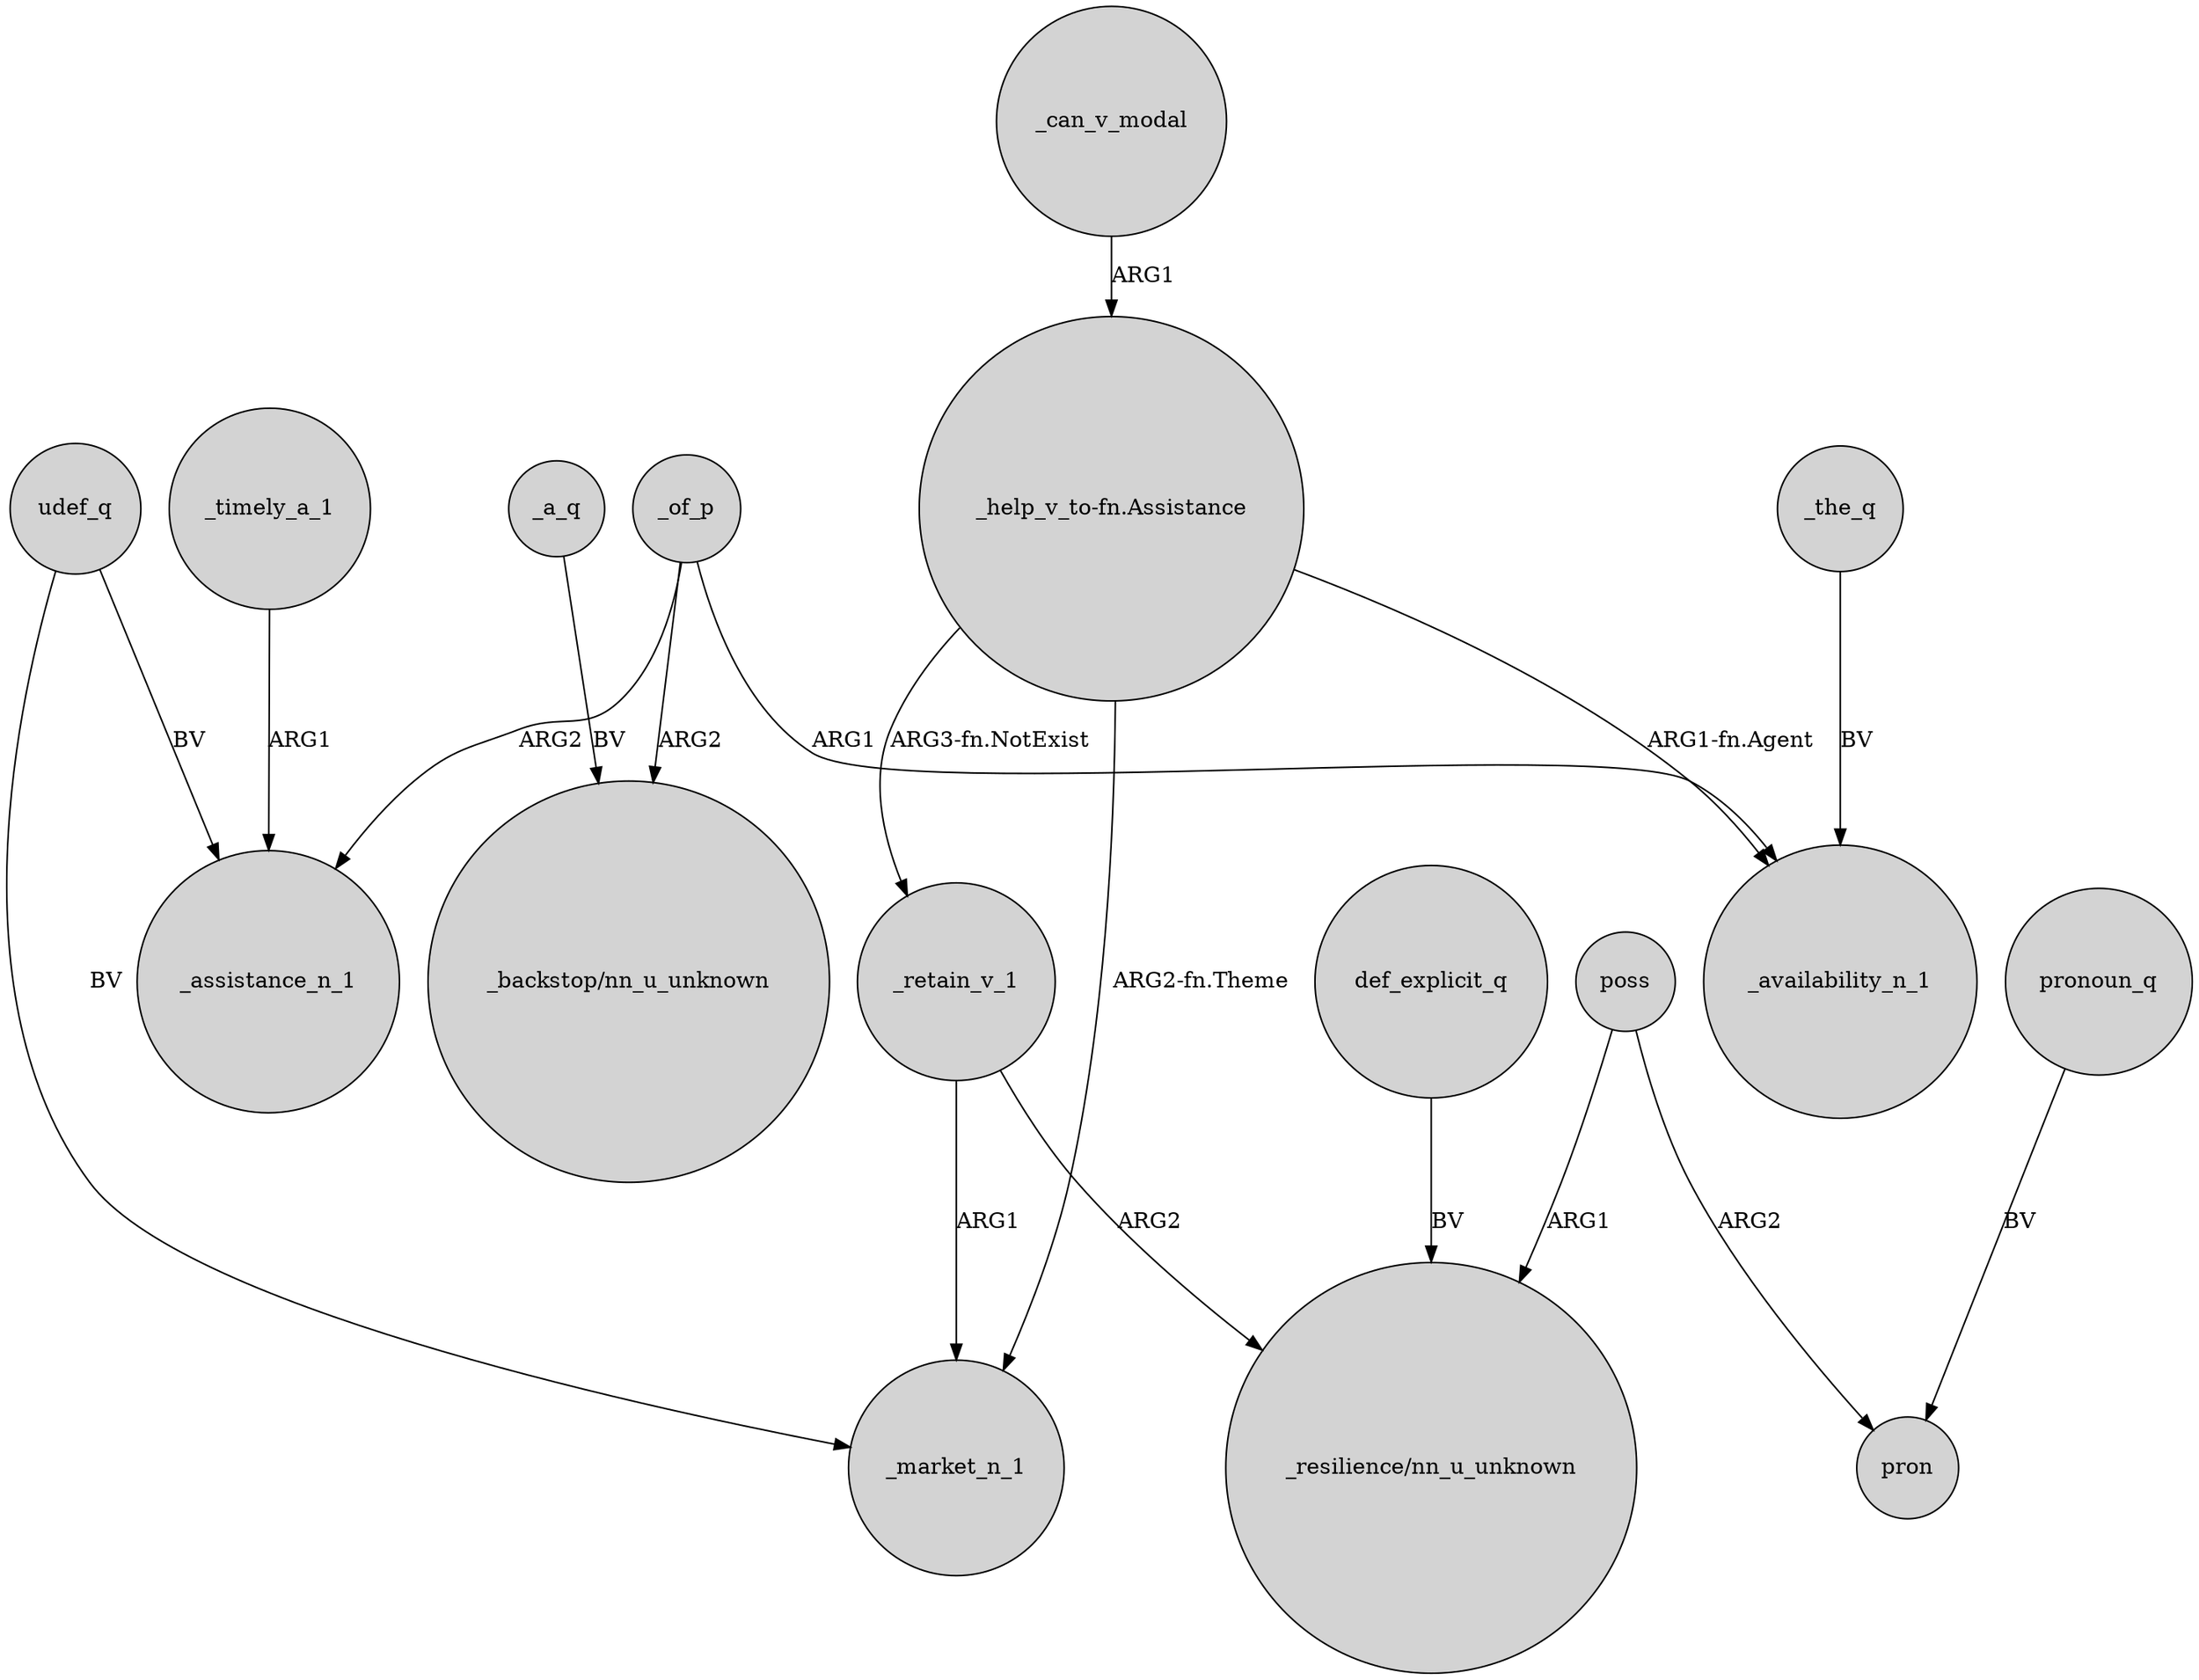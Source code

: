 digraph {
	node [shape=circle style=filled]
	udef_q -> _assistance_n_1 [label=BV]
	"_help_v_to-fn.Assistance" -> _market_n_1 [label="ARG2-fn.Theme"]
	_can_v_modal -> "_help_v_to-fn.Assistance" [label=ARG1]
	"_help_v_to-fn.Assistance" -> _availability_n_1 [label="ARG1-fn.Agent"]
	def_explicit_q -> "_resilience/nn_u_unknown" [label=BV]
	"_help_v_to-fn.Assistance" -> _retain_v_1 [label="ARG3-fn.NotExist"]
	poss -> "_resilience/nn_u_unknown" [label=ARG1]
	_of_p -> "_backstop/nn_u_unknown" [label=ARG2]
	_a_q -> "_backstop/nn_u_unknown" [label=BV]
	udef_q -> _market_n_1 [label=BV]
	_the_q -> _availability_n_1 [label=BV]
	_timely_a_1 -> _assistance_n_1 [label=ARG1]
	poss -> pron [label=ARG2]
	pronoun_q -> pron [label=BV]
	_of_p -> _assistance_n_1 [label=ARG2]
	_retain_v_1 -> _market_n_1 [label=ARG1]
	_of_p -> _availability_n_1 [label=ARG1]
	_retain_v_1 -> "_resilience/nn_u_unknown" [label=ARG2]
}

